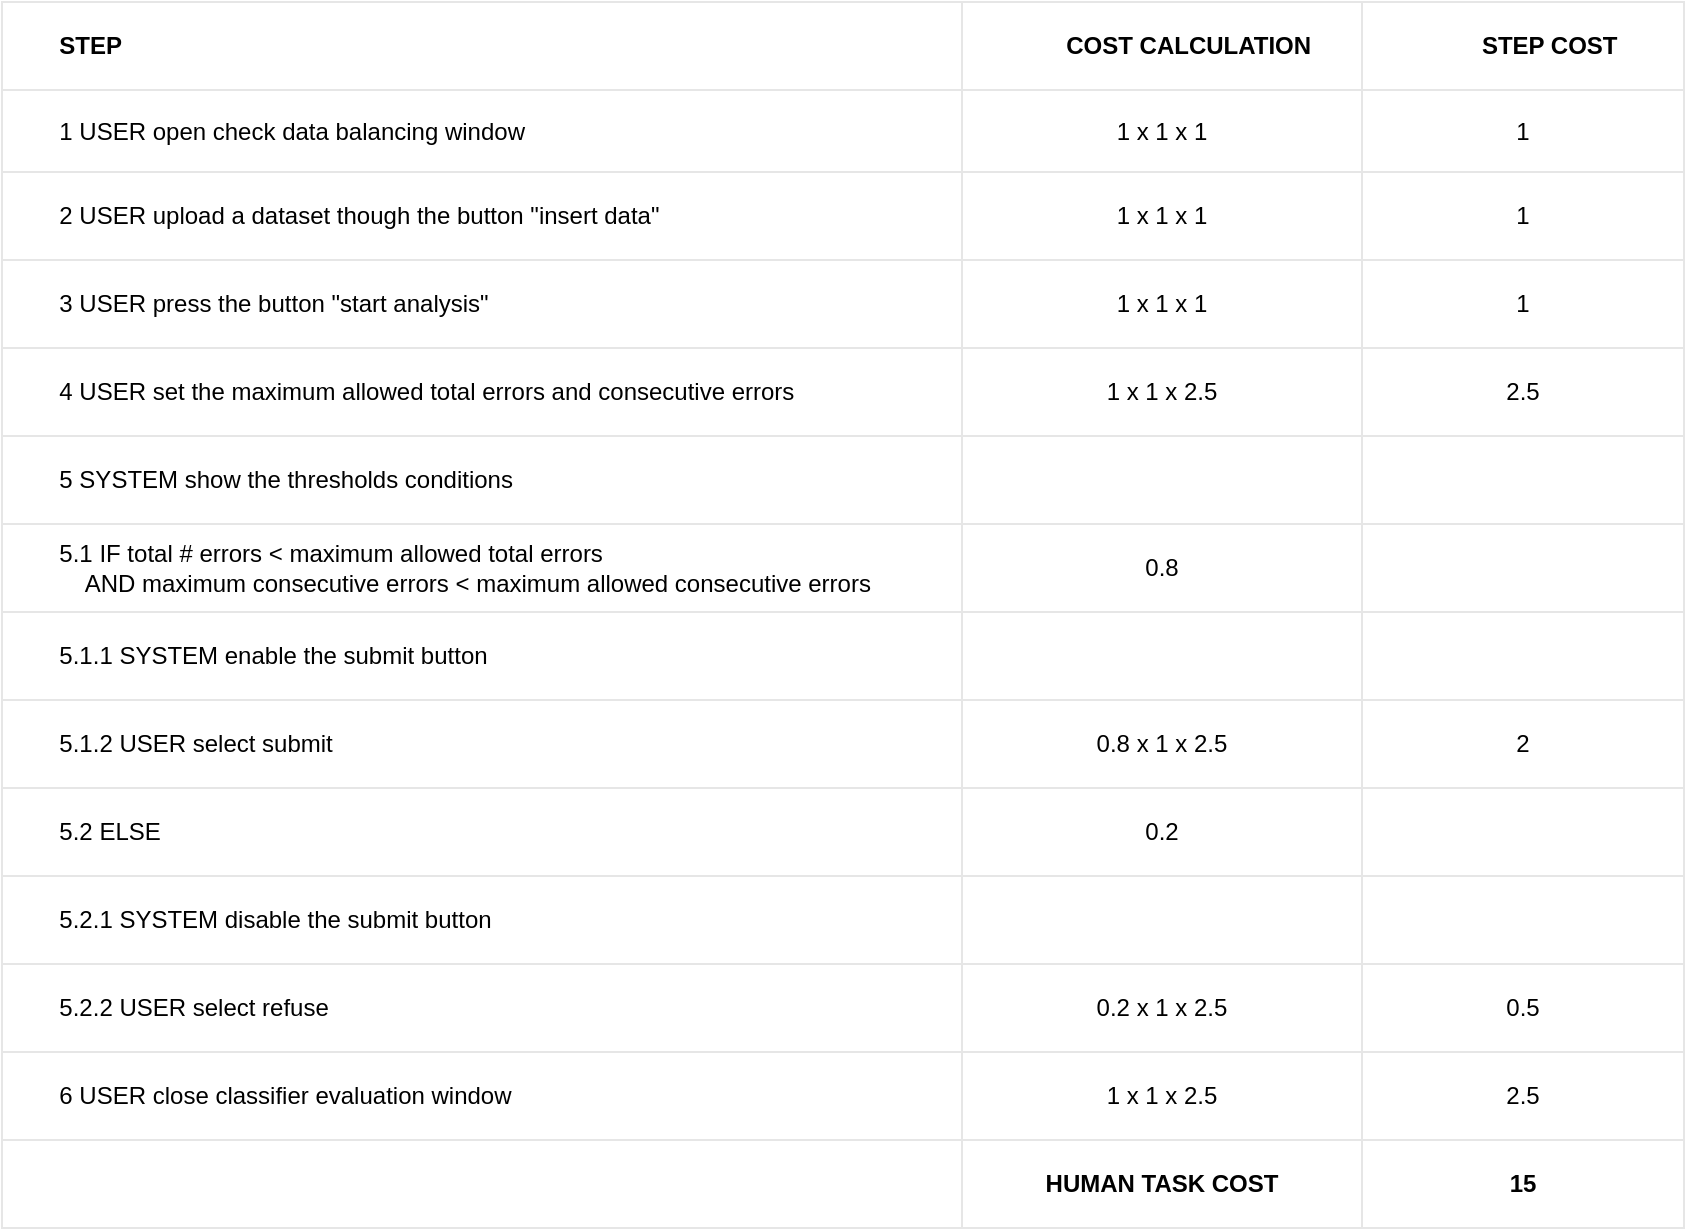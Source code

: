 <mxfile version="22.1.5" type="github">
  <diagram name="Pagina-1" id="qciENuRhxDM16z5-KsNE">
    <mxGraphModel dx="4434" dy="3058" grid="1" gridSize="10" guides="1" tooltips="1" connect="1" arrows="1" fold="1" page="1" pageScale="1" pageWidth="3300" pageHeight="2339" math="0" shadow="0">
      <root>
        <mxCell id="0" />
        <mxCell id="1" parent="0" />
        <mxCell id="ZxOc-NwCXkHzNGyO08E0-48" value="" style="childLayout=tableLayout;recursiveResize=0;shadow=0;strokeColor=#E6E6E6;align=center;" parent="1" vertex="1">
          <mxGeometry x="-581" y="-90" width="841" height="613" as="geometry" />
        </mxCell>
        <mxCell id="ZxOc-NwCXkHzNGyO08E0-49" value="" style="shape=tableRow;horizontal=0;startSize=0;swimlaneHead=0;swimlaneBody=0;top=0;left=0;bottom=0;right=0;dropTarget=0;collapsible=0;recursiveResize=0;expand=0;fontStyle=0;fillColor=none;strokeColor=inherit;align=center;" parent="ZxOc-NwCXkHzNGyO08E0-48" vertex="1">
          <mxGeometry width="841" height="44" as="geometry" />
        </mxCell>
        <mxCell id="ZxOc-NwCXkHzNGyO08E0-50" value="&lt;span style=&quot;white-space: pre;&quot;&gt;&#x9;&lt;/span&gt;STEP" style="connectable=0;recursiveResize=0;strokeColor=inherit;fillColor=none;align=left;whiteSpace=wrap;html=1;fontStyle=1;labelPosition=center;verticalLabelPosition=middle;verticalAlign=middle;" parent="ZxOc-NwCXkHzNGyO08E0-49" vertex="1">
          <mxGeometry width="480" height="44" as="geometry">
            <mxRectangle width="480" height="44" as="alternateBounds" />
          </mxGeometry>
        </mxCell>
        <mxCell id="ZxOc-NwCXkHzNGyO08E0-51" value="&lt;span style=&quot;white-space: pre;&quot;&gt;&#x9;&lt;/span&gt;COST CALCULATION" style="connectable=0;recursiveResize=0;strokeColor=inherit;fillColor=none;align=center;whiteSpace=wrap;html=1;fontStyle=1" parent="ZxOc-NwCXkHzNGyO08E0-49" vertex="1">
          <mxGeometry x="480" width="200" height="44" as="geometry">
            <mxRectangle width="200" height="44" as="alternateBounds" />
          </mxGeometry>
        </mxCell>
        <mxCell id="ZxOc-NwCXkHzNGyO08E0-52" value="&lt;span style=&quot;white-space: pre;&quot;&gt;&#x9;&lt;/span&gt;STEP COST" style="connectable=0;recursiveResize=0;strokeColor=inherit;fillColor=none;align=center;whiteSpace=wrap;html=1;fontStyle=1" parent="ZxOc-NwCXkHzNGyO08E0-49" vertex="1">
          <mxGeometry x="680" width="161" height="44" as="geometry">
            <mxRectangle width="161" height="44" as="alternateBounds" />
          </mxGeometry>
        </mxCell>
        <mxCell id="ZxOc-NwCXkHzNGyO08E0-53" style="shape=tableRow;horizontal=0;startSize=0;swimlaneHead=0;swimlaneBody=0;top=0;left=0;bottom=0;right=0;dropTarget=0;collapsible=0;recursiveResize=0;expand=0;fontStyle=0;fillColor=none;strokeColor=inherit;align=center;" parent="ZxOc-NwCXkHzNGyO08E0-48" vertex="1">
          <mxGeometry y="44" width="841" height="41" as="geometry" />
        </mxCell>
        <mxCell id="ZxOc-NwCXkHzNGyO08E0-54" value="&lt;span style=&quot;white-space: pre;&quot;&gt;&#x9;&lt;/span&gt;1 USER open check data balancing window&amp;nbsp;" style="connectable=0;recursiveResize=0;strokeColor=inherit;fillColor=none;align=left;whiteSpace=wrap;html=1;labelPosition=center;verticalLabelPosition=middle;verticalAlign=middle;" parent="ZxOc-NwCXkHzNGyO08E0-53" vertex="1">
          <mxGeometry width="480" height="41" as="geometry">
            <mxRectangle width="480" height="41" as="alternateBounds" />
          </mxGeometry>
        </mxCell>
        <mxCell id="ZxOc-NwCXkHzNGyO08E0-55" value="1 x 1 x 1" style="connectable=0;recursiveResize=0;strokeColor=inherit;fillColor=none;align=center;whiteSpace=wrap;html=1;" parent="ZxOc-NwCXkHzNGyO08E0-53" vertex="1">
          <mxGeometry x="480" width="200" height="41" as="geometry">
            <mxRectangle width="200" height="41" as="alternateBounds" />
          </mxGeometry>
        </mxCell>
        <mxCell id="ZxOc-NwCXkHzNGyO08E0-56" value="1" style="connectable=0;recursiveResize=0;strokeColor=inherit;fillColor=none;align=center;whiteSpace=wrap;html=1;" parent="ZxOc-NwCXkHzNGyO08E0-53" vertex="1">
          <mxGeometry x="680" width="161" height="41" as="geometry">
            <mxRectangle width="161" height="41" as="alternateBounds" />
          </mxGeometry>
        </mxCell>
        <mxCell id="ZxOc-NwCXkHzNGyO08E0-57" style="shape=tableRow;horizontal=0;startSize=0;swimlaneHead=0;swimlaneBody=0;top=0;left=0;bottom=0;right=0;dropTarget=0;collapsible=0;recursiveResize=0;expand=0;fontStyle=0;fillColor=none;strokeColor=inherit;align=center;" parent="ZxOc-NwCXkHzNGyO08E0-48" vertex="1">
          <mxGeometry y="85" width="841" height="44" as="geometry" />
        </mxCell>
        <mxCell id="ZxOc-NwCXkHzNGyO08E0-58" value="&lt;span style=&quot;white-space: pre;&quot;&gt;&#x9;&lt;/span&gt;2 USER upload a dataset though the button &quot;insert data&quot;" style="connectable=0;recursiveResize=0;strokeColor=inherit;fillColor=none;align=left;whiteSpace=wrap;html=1;labelPosition=center;verticalLabelPosition=middle;verticalAlign=middle;" parent="ZxOc-NwCXkHzNGyO08E0-57" vertex="1">
          <mxGeometry width="480" height="44" as="geometry">
            <mxRectangle width="480" height="44" as="alternateBounds" />
          </mxGeometry>
        </mxCell>
        <mxCell id="ZxOc-NwCXkHzNGyO08E0-59" value="1 x 1 x 1" style="connectable=0;recursiveResize=0;strokeColor=inherit;fillColor=none;align=center;whiteSpace=wrap;html=1;" parent="ZxOc-NwCXkHzNGyO08E0-57" vertex="1">
          <mxGeometry x="480" width="200" height="44" as="geometry">
            <mxRectangle width="200" height="44" as="alternateBounds" />
          </mxGeometry>
        </mxCell>
        <mxCell id="ZxOc-NwCXkHzNGyO08E0-60" value="1" style="connectable=0;recursiveResize=0;strokeColor=inherit;fillColor=none;align=center;whiteSpace=wrap;html=1;" parent="ZxOc-NwCXkHzNGyO08E0-57" vertex="1">
          <mxGeometry x="680" width="161" height="44" as="geometry">
            <mxRectangle width="161" height="44" as="alternateBounds" />
          </mxGeometry>
        </mxCell>
        <mxCell id="ZxOc-NwCXkHzNGyO08E0-68" style="shape=tableRow;horizontal=0;startSize=0;swimlaneHead=0;swimlaneBody=0;top=0;left=0;bottom=0;right=0;dropTarget=0;collapsible=0;recursiveResize=0;expand=0;fontStyle=0;fillColor=none;strokeColor=inherit;align=center;" parent="ZxOc-NwCXkHzNGyO08E0-48" vertex="1">
          <mxGeometry y="129" width="841" height="44" as="geometry" />
        </mxCell>
        <mxCell id="ZxOc-NwCXkHzNGyO08E0-69" value="&lt;div style=&quot;&quot;&gt;&lt;span style=&quot;background-color: initial;&quot;&gt;&lt;span style=&quot;white-space: pre;&quot;&gt;&#x9;&lt;/span&gt;3 USER press the button &quot;start analysis&quot;&lt;/span&gt;&lt;/div&gt;" style="connectable=0;recursiveResize=0;strokeColor=inherit;fillColor=none;align=left;whiteSpace=wrap;html=1;labelPosition=center;verticalLabelPosition=middle;verticalAlign=middle;" parent="ZxOc-NwCXkHzNGyO08E0-68" vertex="1">
          <mxGeometry width="480" height="44" as="geometry">
            <mxRectangle width="480" height="44" as="alternateBounds" />
          </mxGeometry>
        </mxCell>
        <mxCell id="ZxOc-NwCXkHzNGyO08E0-70" value="1 x 1 x 1" style="connectable=0;recursiveResize=0;strokeColor=inherit;fillColor=none;align=center;whiteSpace=wrap;html=1;" parent="ZxOc-NwCXkHzNGyO08E0-68" vertex="1">
          <mxGeometry x="480" width="200" height="44" as="geometry">
            <mxRectangle width="200" height="44" as="alternateBounds" />
          </mxGeometry>
        </mxCell>
        <mxCell id="ZxOc-NwCXkHzNGyO08E0-71" value="1" style="connectable=0;recursiveResize=0;strokeColor=inherit;fillColor=none;align=center;whiteSpace=wrap;html=1;" parent="ZxOc-NwCXkHzNGyO08E0-68" vertex="1">
          <mxGeometry x="680" width="161" height="44" as="geometry">
            <mxRectangle width="161" height="44" as="alternateBounds" />
          </mxGeometry>
        </mxCell>
        <mxCell id="ZxOc-NwCXkHzNGyO08E0-72" style="shape=tableRow;horizontal=0;startSize=0;swimlaneHead=0;swimlaneBody=0;top=0;left=0;bottom=0;right=0;dropTarget=0;collapsible=0;recursiveResize=0;expand=0;fontStyle=0;fillColor=none;strokeColor=inherit;align=center;" parent="ZxOc-NwCXkHzNGyO08E0-48" vertex="1">
          <mxGeometry y="173" width="841" height="44" as="geometry" />
        </mxCell>
        <mxCell id="ZxOc-NwCXkHzNGyO08E0-73" value="&lt;span style=&quot;white-space: pre;&quot;&gt;&#x9;&lt;/span&gt;4 USER set the maximum allowed t&lt;span style=&quot;border-color: var(--border-color); background-color: initial;&quot;&gt;otal errors and&amp;nbsp;&lt;/span&gt;consecutive&amp;nbsp;errors" style="connectable=0;recursiveResize=0;strokeColor=inherit;fillColor=none;align=left;whiteSpace=wrap;html=1;labelPosition=center;verticalLabelPosition=middle;verticalAlign=middle;" parent="ZxOc-NwCXkHzNGyO08E0-72" vertex="1">
          <mxGeometry width="480" height="44" as="geometry">
            <mxRectangle width="480" height="44" as="alternateBounds" />
          </mxGeometry>
        </mxCell>
        <mxCell id="ZxOc-NwCXkHzNGyO08E0-74" value="1 x 1 x 2.5" style="connectable=0;recursiveResize=0;strokeColor=inherit;fillColor=none;align=center;whiteSpace=wrap;html=1;" parent="ZxOc-NwCXkHzNGyO08E0-72" vertex="1">
          <mxGeometry x="480" width="200" height="44" as="geometry">
            <mxRectangle width="200" height="44" as="alternateBounds" />
          </mxGeometry>
        </mxCell>
        <mxCell id="ZxOc-NwCXkHzNGyO08E0-75" value="2.5" style="connectable=0;recursiveResize=0;strokeColor=inherit;fillColor=none;align=center;whiteSpace=wrap;html=1;" parent="ZxOc-NwCXkHzNGyO08E0-72" vertex="1">
          <mxGeometry x="680" width="161" height="44" as="geometry">
            <mxRectangle width="161" height="44" as="alternateBounds" />
          </mxGeometry>
        </mxCell>
        <mxCell id="ZxOc-NwCXkHzNGyO08E0-100" style="shape=tableRow;horizontal=0;startSize=0;swimlaneHead=0;swimlaneBody=0;top=0;left=0;bottom=0;right=0;dropTarget=0;collapsible=0;recursiveResize=0;expand=0;fontStyle=0;fillColor=none;strokeColor=inherit;align=center;" parent="ZxOc-NwCXkHzNGyO08E0-48" vertex="1">
          <mxGeometry y="217" width="841" height="44" as="geometry" />
        </mxCell>
        <mxCell id="ZxOc-NwCXkHzNGyO08E0-101" value="&lt;span style=&quot;white-space: pre;&quot;&gt;&#x9;&lt;/span&gt;5 SYSTEM show the thresholds conditions" style="connectable=0;recursiveResize=0;strokeColor=inherit;fillColor=none;align=left;whiteSpace=wrap;html=1;labelPosition=center;verticalLabelPosition=middle;verticalAlign=middle;" parent="ZxOc-NwCXkHzNGyO08E0-100" vertex="1">
          <mxGeometry width="480" height="44" as="geometry">
            <mxRectangle width="480" height="44" as="alternateBounds" />
          </mxGeometry>
        </mxCell>
        <mxCell id="ZxOc-NwCXkHzNGyO08E0-102" style="connectable=0;recursiveResize=0;strokeColor=inherit;fillColor=none;align=center;whiteSpace=wrap;html=1;" parent="ZxOc-NwCXkHzNGyO08E0-100" vertex="1">
          <mxGeometry x="480" width="200" height="44" as="geometry">
            <mxRectangle width="200" height="44" as="alternateBounds" />
          </mxGeometry>
        </mxCell>
        <mxCell id="ZxOc-NwCXkHzNGyO08E0-103" style="connectable=0;recursiveResize=0;strokeColor=inherit;fillColor=none;align=center;whiteSpace=wrap;html=1;" parent="ZxOc-NwCXkHzNGyO08E0-100" vertex="1">
          <mxGeometry x="680" width="161" height="44" as="geometry">
            <mxRectangle width="161" height="44" as="alternateBounds" />
          </mxGeometry>
        </mxCell>
        <mxCell id="ZxOc-NwCXkHzNGyO08E0-76" style="shape=tableRow;horizontal=0;startSize=0;swimlaneHead=0;swimlaneBody=0;top=0;left=0;bottom=0;right=0;dropTarget=0;collapsible=0;recursiveResize=0;expand=0;fontStyle=0;fillColor=none;strokeColor=inherit;align=center;" parent="ZxOc-NwCXkHzNGyO08E0-48" vertex="1">
          <mxGeometry y="261" width="841" height="44" as="geometry" />
        </mxCell>
        <mxCell id="ZxOc-NwCXkHzNGyO08E0-77" value="&lt;span style=&quot;white-space: pre;&quot;&gt;&#x9;&lt;/span&gt;5.1&amp;nbsp;IF total # errors &amp;lt; maximum allowed total errors &lt;br&gt;&lt;span style=&quot;white-space: pre;&quot;&gt;&#x9;&lt;/span&gt;&amp;nbsp; &amp;nbsp; AND maximum consecutive errors&amp;nbsp;&amp;lt; maximum allowed consecutive errors" style="connectable=0;recursiveResize=0;strokeColor=inherit;fillColor=none;align=left;whiteSpace=wrap;html=1;labelPosition=center;verticalLabelPosition=middle;verticalAlign=middle;" parent="ZxOc-NwCXkHzNGyO08E0-76" vertex="1">
          <mxGeometry width="480" height="44" as="geometry">
            <mxRectangle width="480" height="44" as="alternateBounds" />
          </mxGeometry>
        </mxCell>
        <mxCell id="ZxOc-NwCXkHzNGyO08E0-78" value="0.8" style="connectable=0;recursiveResize=0;strokeColor=inherit;fillColor=none;align=center;whiteSpace=wrap;html=1;" parent="ZxOc-NwCXkHzNGyO08E0-76" vertex="1">
          <mxGeometry x="480" width="200" height="44" as="geometry">
            <mxRectangle width="200" height="44" as="alternateBounds" />
          </mxGeometry>
        </mxCell>
        <mxCell id="ZxOc-NwCXkHzNGyO08E0-79" value="" style="connectable=0;recursiveResize=0;strokeColor=inherit;fillColor=none;align=center;whiteSpace=wrap;html=1;" parent="ZxOc-NwCXkHzNGyO08E0-76" vertex="1">
          <mxGeometry x="680" width="161" height="44" as="geometry">
            <mxRectangle width="161" height="44" as="alternateBounds" />
          </mxGeometry>
        </mxCell>
        <mxCell id="ZxOc-NwCXkHzNGyO08E0-104" style="shape=tableRow;horizontal=0;startSize=0;swimlaneHead=0;swimlaneBody=0;top=0;left=0;bottom=0;right=0;dropTarget=0;collapsible=0;recursiveResize=0;expand=0;fontStyle=0;fillColor=none;strokeColor=inherit;align=center;" parent="ZxOc-NwCXkHzNGyO08E0-48" vertex="1">
          <mxGeometry y="305" width="841" height="44" as="geometry" />
        </mxCell>
        <mxCell id="ZxOc-NwCXkHzNGyO08E0-105" value="&lt;span style=&quot;white-space: pre;&quot;&gt;&#x9;&lt;/span&gt;5.1.1 SYSTEM enable the submit button" style="connectable=0;recursiveResize=0;strokeColor=inherit;fillColor=none;align=left;whiteSpace=wrap;html=1;labelPosition=center;verticalLabelPosition=middle;verticalAlign=middle;" parent="ZxOc-NwCXkHzNGyO08E0-104" vertex="1">
          <mxGeometry width="480" height="44" as="geometry">
            <mxRectangle width="480" height="44" as="alternateBounds" />
          </mxGeometry>
        </mxCell>
        <mxCell id="ZxOc-NwCXkHzNGyO08E0-106" style="connectable=0;recursiveResize=0;strokeColor=inherit;fillColor=none;align=center;whiteSpace=wrap;html=1;" parent="ZxOc-NwCXkHzNGyO08E0-104" vertex="1">
          <mxGeometry x="480" width="200" height="44" as="geometry">
            <mxRectangle width="200" height="44" as="alternateBounds" />
          </mxGeometry>
        </mxCell>
        <mxCell id="ZxOc-NwCXkHzNGyO08E0-107" style="connectable=0;recursiveResize=0;strokeColor=inherit;fillColor=none;align=center;whiteSpace=wrap;html=1;" parent="ZxOc-NwCXkHzNGyO08E0-104" vertex="1">
          <mxGeometry x="680" width="161" height="44" as="geometry">
            <mxRectangle width="161" height="44" as="alternateBounds" />
          </mxGeometry>
        </mxCell>
        <mxCell id="ZxOc-NwCXkHzNGyO08E0-80" style="shape=tableRow;horizontal=0;startSize=0;swimlaneHead=0;swimlaneBody=0;top=0;left=0;bottom=0;right=0;dropTarget=0;collapsible=0;recursiveResize=0;expand=0;fontStyle=0;fillColor=none;strokeColor=inherit;align=center;" parent="ZxOc-NwCXkHzNGyO08E0-48" vertex="1">
          <mxGeometry y="349" width="841" height="44" as="geometry" />
        </mxCell>
        <mxCell id="ZxOc-NwCXkHzNGyO08E0-81" value="&lt;span style=&quot;white-space: pre;&quot;&gt;&#x9;&lt;/span&gt;5.1.2 USER select submit" style="connectable=0;recursiveResize=0;strokeColor=inherit;fillColor=none;align=left;whiteSpace=wrap;html=1;labelPosition=center;verticalLabelPosition=middle;verticalAlign=middle;" parent="ZxOc-NwCXkHzNGyO08E0-80" vertex="1">
          <mxGeometry width="480" height="44" as="geometry">
            <mxRectangle width="480" height="44" as="alternateBounds" />
          </mxGeometry>
        </mxCell>
        <mxCell id="ZxOc-NwCXkHzNGyO08E0-82" value="&lt;span style=&quot;&quot;&gt;&lt;span style=&quot;white-space: pre;&quot;&gt;0.8&lt;/span&gt;&lt;/span&gt;&amp;nbsp;x 1 x 2.5" style="connectable=0;recursiveResize=0;strokeColor=inherit;fillColor=none;align=center;whiteSpace=wrap;html=1;" parent="ZxOc-NwCXkHzNGyO08E0-80" vertex="1">
          <mxGeometry x="480" width="200" height="44" as="geometry">
            <mxRectangle width="200" height="44" as="alternateBounds" />
          </mxGeometry>
        </mxCell>
        <mxCell id="ZxOc-NwCXkHzNGyO08E0-83" value="2" style="connectable=0;recursiveResize=0;strokeColor=inherit;fillColor=none;align=center;whiteSpace=wrap;html=1;" parent="ZxOc-NwCXkHzNGyO08E0-80" vertex="1">
          <mxGeometry x="680" width="161" height="44" as="geometry">
            <mxRectangle width="161" height="44" as="alternateBounds" />
          </mxGeometry>
        </mxCell>
        <mxCell id="ZxOc-NwCXkHzNGyO08E0-84" style="shape=tableRow;horizontal=0;startSize=0;swimlaneHead=0;swimlaneBody=0;top=0;left=0;bottom=0;right=0;dropTarget=0;collapsible=0;recursiveResize=0;expand=0;fontStyle=0;fillColor=none;strokeColor=inherit;align=center;" parent="ZxOc-NwCXkHzNGyO08E0-48" vertex="1">
          <mxGeometry y="393" width="841" height="44" as="geometry" />
        </mxCell>
        <mxCell id="ZxOc-NwCXkHzNGyO08E0-85" value="&lt;span style=&quot;white-space: pre;&quot;&gt;&#x9;&lt;/span&gt;5.2 ELSE" style="connectable=0;recursiveResize=0;strokeColor=inherit;fillColor=none;align=left;whiteSpace=wrap;html=1;labelPosition=center;verticalLabelPosition=middle;verticalAlign=middle;" parent="ZxOc-NwCXkHzNGyO08E0-84" vertex="1">
          <mxGeometry width="480" height="44" as="geometry">
            <mxRectangle width="480" height="44" as="alternateBounds" />
          </mxGeometry>
        </mxCell>
        <mxCell id="ZxOc-NwCXkHzNGyO08E0-86" value="0.2" style="connectable=0;recursiveResize=0;strokeColor=inherit;fillColor=none;align=center;whiteSpace=wrap;html=1;" parent="ZxOc-NwCXkHzNGyO08E0-84" vertex="1">
          <mxGeometry x="480" width="200" height="44" as="geometry">
            <mxRectangle width="200" height="44" as="alternateBounds" />
          </mxGeometry>
        </mxCell>
        <mxCell id="ZxOc-NwCXkHzNGyO08E0-87" value="" style="connectable=0;recursiveResize=0;strokeColor=inherit;fillColor=none;align=center;whiteSpace=wrap;html=1;" parent="ZxOc-NwCXkHzNGyO08E0-84" vertex="1">
          <mxGeometry x="680" width="161" height="44" as="geometry">
            <mxRectangle width="161" height="44" as="alternateBounds" />
          </mxGeometry>
        </mxCell>
        <mxCell id="ZxOc-NwCXkHzNGyO08E0-108" style="shape=tableRow;horizontal=0;startSize=0;swimlaneHead=0;swimlaneBody=0;top=0;left=0;bottom=0;right=0;dropTarget=0;collapsible=0;recursiveResize=0;expand=0;fontStyle=0;fillColor=none;strokeColor=inherit;align=center;" parent="ZxOc-NwCXkHzNGyO08E0-48" vertex="1">
          <mxGeometry y="437" width="841" height="44" as="geometry" />
        </mxCell>
        <mxCell id="ZxOc-NwCXkHzNGyO08E0-109" value="&lt;span style=&quot;white-space: pre;&quot;&gt;&#x9;&lt;/span&gt;5.2.1 SYSTEM disable the submit button" style="connectable=0;recursiveResize=0;strokeColor=inherit;fillColor=none;align=left;whiteSpace=wrap;html=1;labelPosition=center;verticalLabelPosition=middle;verticalAlign=middle;" parent="ZxOc-NwCXkHzNGyO08E0-108" vertex="1">
          <mxGeometry width="480" height="44" as="geometry">
            <mxRectangle width="480" height="44" as="alternateBounds" />
          </mxGeometry>
        </mxCell>
        <mxCell id="ZxOc-NwCXkHzNGyO08E0-110" style="connectable=0;recursiveResize=0;strokeColor=inherit;fillColor=none;align=center;whiteSpace=wrap;html=1;" parent="ZxOc-NwCXkHzNGyO08E0-108" vertex="1">
          <mxGeometry x="480" width="200" height="44" as="geometry">
            <mxRectangle width="200" height="44" as="alternateBounds" />
          </mxGeometry>
        </mxCell>
        <mxCell id="ZxOc-NwCXkHzNGyO08E0-111" style="connectable=0;recursiveResize=0;strokeColor=inherit;fillColor=none;align=center;whiteSpace=wrap;html=1;" parent="ZxOc-NwCXkHzNGyO08E0-108" vertex="1">
          <mxGeometry x="680" width="161" height="44" as="geometry">
            <mxRectangle width="161" height="44" as="alternateBounds" />
          </mxGeometry>
        </mxCell>
        <mxCell id="ZxOc-NwCXkHzNGyO08E0-88" style="shape=tableRow;horizontal=0;startSize=0;swimlaneHead=0;swimlaneBody=0;top=0;left=0;bottom=0;right=0;dropTarget=0;collapsible=0;recursiveResize=0;expand=0;fontStyle=0;fillColor=none;strokeColor=inherit;align=center;" parent="ZxOc-NwCXkHzNGyO08E0-48" vertex="1">
          <mxGeometry y="481" width="841" height="44" as="geometry" />
        </mxCell>
        <mxCell id="ZxOc-NwCXkHzNGyO08E0-89" value="&#x9;&lt;span style=&quot;white-space: pre;&quot;&gt;&#x9;&lt;/span&gt;5.2.2 USER select refuse" style="connectable=0;recursiveResize=0;strokeColor=inherit;fillColor=none;align=left;whiteSpace=wrap;html=1;labelPosition=center;verticalLabelPosition=middle;verticalAlign=middle;" parent="ZxOc-NwCXkHzNGyO08E0-88" vertex="1">
          <mxGeometry width="480" height="44" as="geometry">
            <mxRectangle width="480" height="44" as="alternateBounds" />
          </mxGeometry>
        </mxCell>
        <mxCell id="ZxOc-NwCXkHzNGyO08E0-90" value="&lt;span style=&quot;&quot;&gt;&lt;span style=&quot;white-space: pre;&quot;&gt;0.2&lt;/span&gt;&lt;/span&gt;&amp;nbsp;x 1 x 2.5" style="connectable=0;recursiveResize=0;strokeColor=inherit;fillColor=none;align=center;whiteSpace=wrap;html=1;" parent="ZxOc-NwCXkHzNGyO08E0-88" vertex="1">
          <mxGeometry x="480" width="200" height="44" as="geometry">
            <mxRectangle width="200" height="44" as="alternateBounds" />
          </mxGeometry>
        </mxCell>
        <mxCell id="ZxOc-NwCXkHzNGyO08E0-91" value="0.5" style="connectable=0;recursiveResize=0;strokeColor=inherit;fillColor=none;align=center;whiteSpace=wrap;html=1;" parent="ZxOc-NwCXkHzNGyO08E0-88" vertex="1">
          <mxGeometry x="680" width="161" height="44" as="geometry">
            <mxRectangle width="161" height="44" as="alternateBounds" />
          </mxGeometry>
        </mxCell>
        <mxCell id="ZxOc-NwCXkHzNGyO08E0-92" style="shape=tableRow;horizontal=0;startSize=0;swimlaneHead=0;swimlaneBody=0;top=0;left=0;bottom=0;right=0;dropTarget=0;collapsible=0;recursiveResize=0;expand=0;fontStyle=0;fillColor=none;strokeColor=inherit;align=center;" parent="ZxOc-NwCXkHzNGyO08E0-48" vertex="1">
          <mxGeometry y="525" width="841" height="44" as="geometry" />
        </mxCell>
        <mxCell id="ZxOc-NwCXkHzNGyO08E0-93" value="&lt;span style=&quot;white-space: pre;&quot;&gt;&#x9;&lt;/span&gt;6&amp;nbsp;USER close classifier evaluation window&amp;nbsp;" style="connectable=0;recursiveResize=0;strokeColor=inherit;fillColor=none;align=left;whiteSpace=wrap;html=1;labelPosition=center;verticalLabelPosition=middle;verticalAlign=middle;" parent="ZxOc-NwCXkHzNGyO08E0-92" vertex="1">
          <mxGeometry width="480" height="44" as="geometry">
            <mxRectangle width="480" height="44" as="alternateBounds" />
          </mxGeometry>
        </mxCell>
        <mxCell id="ZxOc-NwCXkHzNGyO08E0-94" value="1 x 1 x 2.5" style="connectable=0;recursiveResize=0;strokeColor=inherit;fillColor=none;align=center;whiteSpace=wrap;html=1;" parent="ZxOc-NwCXkHzNGyO08E0-92" vertex="1">
          <mxGeometry x="480" width="200" height="44" as="geometry">
            <mxRectangle width="200" height="44" as="alternateBounds" />
          </mxGeometry>
        </mxCell>
        <mxCell id="ZxOc-NwCXkHzNGyO08E0-95" value="2.5" style="connectable=0;recursiveResize=0;strokeColor=inherit;fillColor=none;align=center;whiteSpace=wrap;html=1;" parent="ZxOc-NwCXkHzNGyO08E0-92" vertex="1">
          <mxGeometry x="680" width="161" height="44" as="geometry">
            <mxRectangle width="161" height="44" as="alternateBounds" />
          </mxGeometry>
        </mxCell>
        <mxCell id="ZxOc-NwCXkHzNGyO08E0-96" style="shape=tableRow;horizontal=0;startSize=0;swimlaneHead=0;swimlaneBody=0;top=0;left=0;bottom=0;right=0;dropTarget=0;collapsible=0;recursiveResize=0;expand=0;fontStyle=0;fillColor=none;strokeColor=inherit;align=center;" parent="ZxOc-NwCXkHzNGyO08E0-48" vertex="1">
          <mxGeometry y="569" width="841" height="44" as="geometry" />
        </mxCell>
        <mxCell id="ZxOc-NwCXkHzNGyO08E0-97" style="connectable=0;recursiveResize=0;strokeColor=inherit;fillColor=none;align=left;whiteSpace=wrap;html=1;labelPosition=center;verticalLabelPosition=middle;verticalAlign=middle;" parent="ZxOc-NwCXkHzNGyO08E0-96" vertex="1">
          <mxGeometry width="480" height="44" as="geometry">
            <mxRectangle width="480" height="44" as="alternateBounds" />
          </mxGeometry>
        </mxCell>
        <mxCell id="ZxOc-NwCXkHzNGyO08E0-98" value="&lt;span style=&quot;font-weight: 700;&quot;&gt;HUMAN TASK COST&lt;/span&gt;" style="connectable=0;recursiveResize=0;strokeColor=inherit;fillColor=none;align=center;whiteSpace=wrap;html=1;" parent="ZxOc-NwCXkHzNGyO08E0-96" vertex="1">
          <mxGeometry x="480" width="200" height="44" as="geometry">
            <mxRectangle width="200" height="44" as="alternateBounds" />
          </mxGeometry>
        </mxCell>
        <mxCell id="ZxOc-NwCXkHzNGyO08E0-99" value="15" style="connectable=0;recursiveResize=0;strokeColor=inherit;fillColor=none;align=center;whiteSpace=wrap;html=1;fontStyle=1" parent="ZxOc-NwCXkHzNGyO08E0-96" vertex="1">
          <mxGeometry x="680" width="161" height="44" as="geometry">
            <mxRectangle width="161" height="44" as="alternateBounds" />
          </mxGeometry>
        </mxCell>
      </root>
    </mxGraphModel>
  </diagram>
</mxfile>

